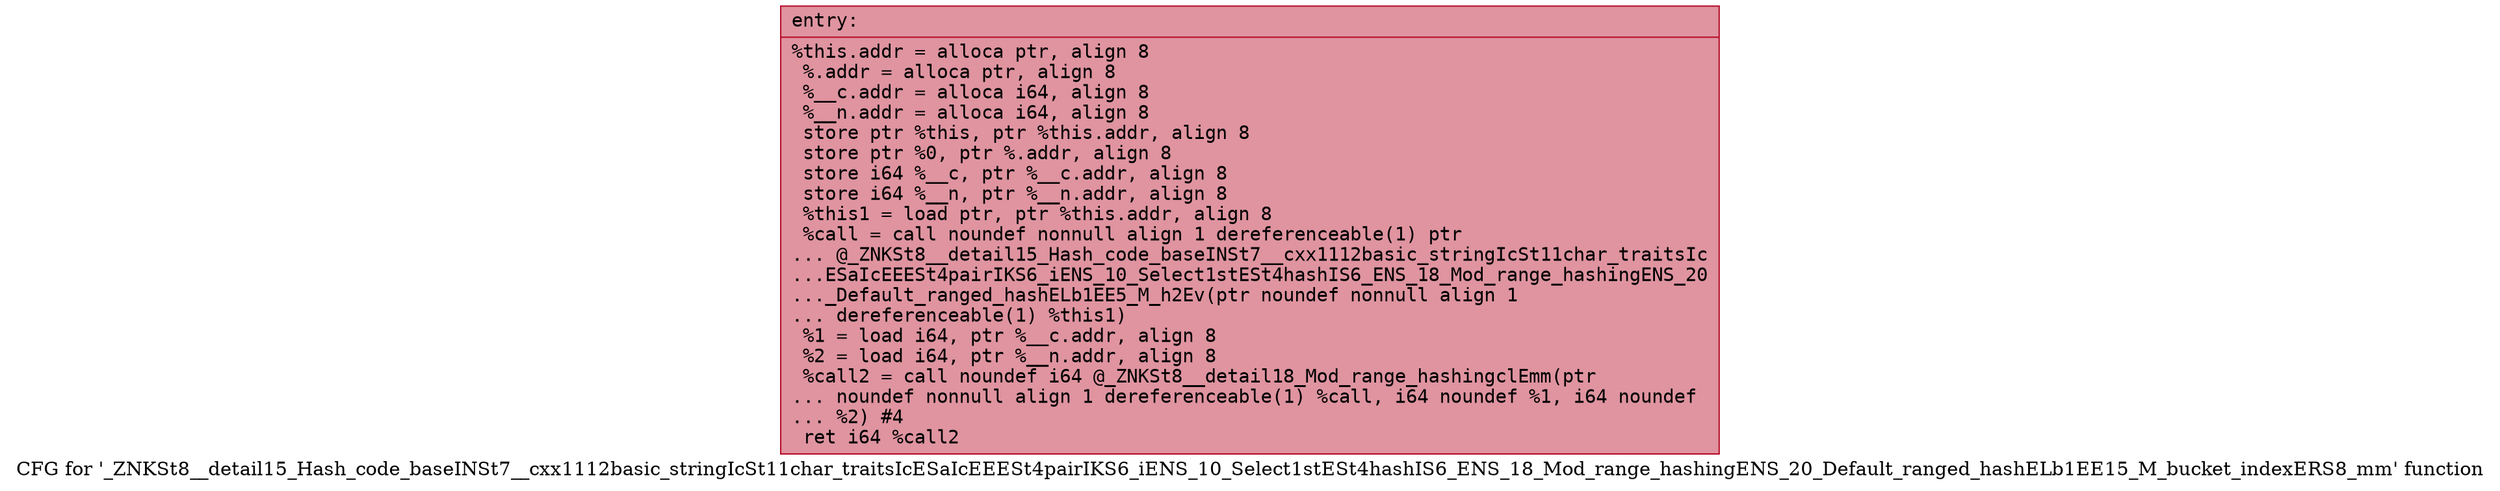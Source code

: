 digraph "CFG for '_ZNKSt8__detail15_Hash_code_baseINSt7__cxx1112basic_stringIcSt11char_traitsIcESaIcEEESt4pairIKS6_iENS_10_Select1stESt4hashIS6_ENS_18_Mod_range_hashingENS_20_Default_ranged_hashELb1EE15_M_bucket_indexERS8_mm' function" {
	label="CFG for '_ZNKSt8__detail15_Hash_code_baseINSt7__cxx1112basic_stringIcSt11char_traitsIcESaIcEEESt4pairIKS6_iENS_10_Select1stESt4hashIS6_ENS_18_Mod_range_hashingENS_20_Default_ranged_hashELb1EE15_M_bucket_indexERS8_mm' function";

	Node0x55c7e0a52c40 [shape=record,color="#b70d28ff", style=filled, fillcolor="#b70d2870" fontname="Courier",label="{entry:\l|  %this.addr = alloca ptr, align 8\l  %.addr = alloca ptr, align 8\l  %__c.addr = alloca i64, align 8\l  %__n.addr = alloca i64, align 8\l  store ptr %this, ptr %this.addr, align 8\l  store ptr %0, ptr %.addr, align 8\l  store i64 %__c, ptr %__c.addr, align 8\l  store i64 %__n, ptr %__n.addr, align 8\l  %this1 = load ptr, ptr %this.addr, align 8\l  %call = call noundef nonnull align 1 dereferenceable(1) ptr\l... @_ZNKSt8__detail15_Hash_code_baseINSt7__cxx1112basic_stringIcSt11char_traitsIc\l...ESaIcEEESt4pairIKS6_iENS_10_Select1stESt4hashIS6_ENS_18_Mod_range_hashingENS_20\l..._Default_ranged_hashELb1EE5_M_h2Ev(ptr noundef nonnull align 1\l... dereferenceable(1) %this1)\l  %1 = load i64, ptr %__c.addr, align 8\l  %2 = load i64, ptr %__n.addr, align 8\l  %call2 = call noundef i64 @_ZNKSt8__detail18_Mod_range_hashingclEmm(ptr\l... noundef nonnull align 1 dereferenceable(1) %call, i64 noundef %1, i64 noundef\l... %2) #4\l  ret i64 %call2\l}"];
}
